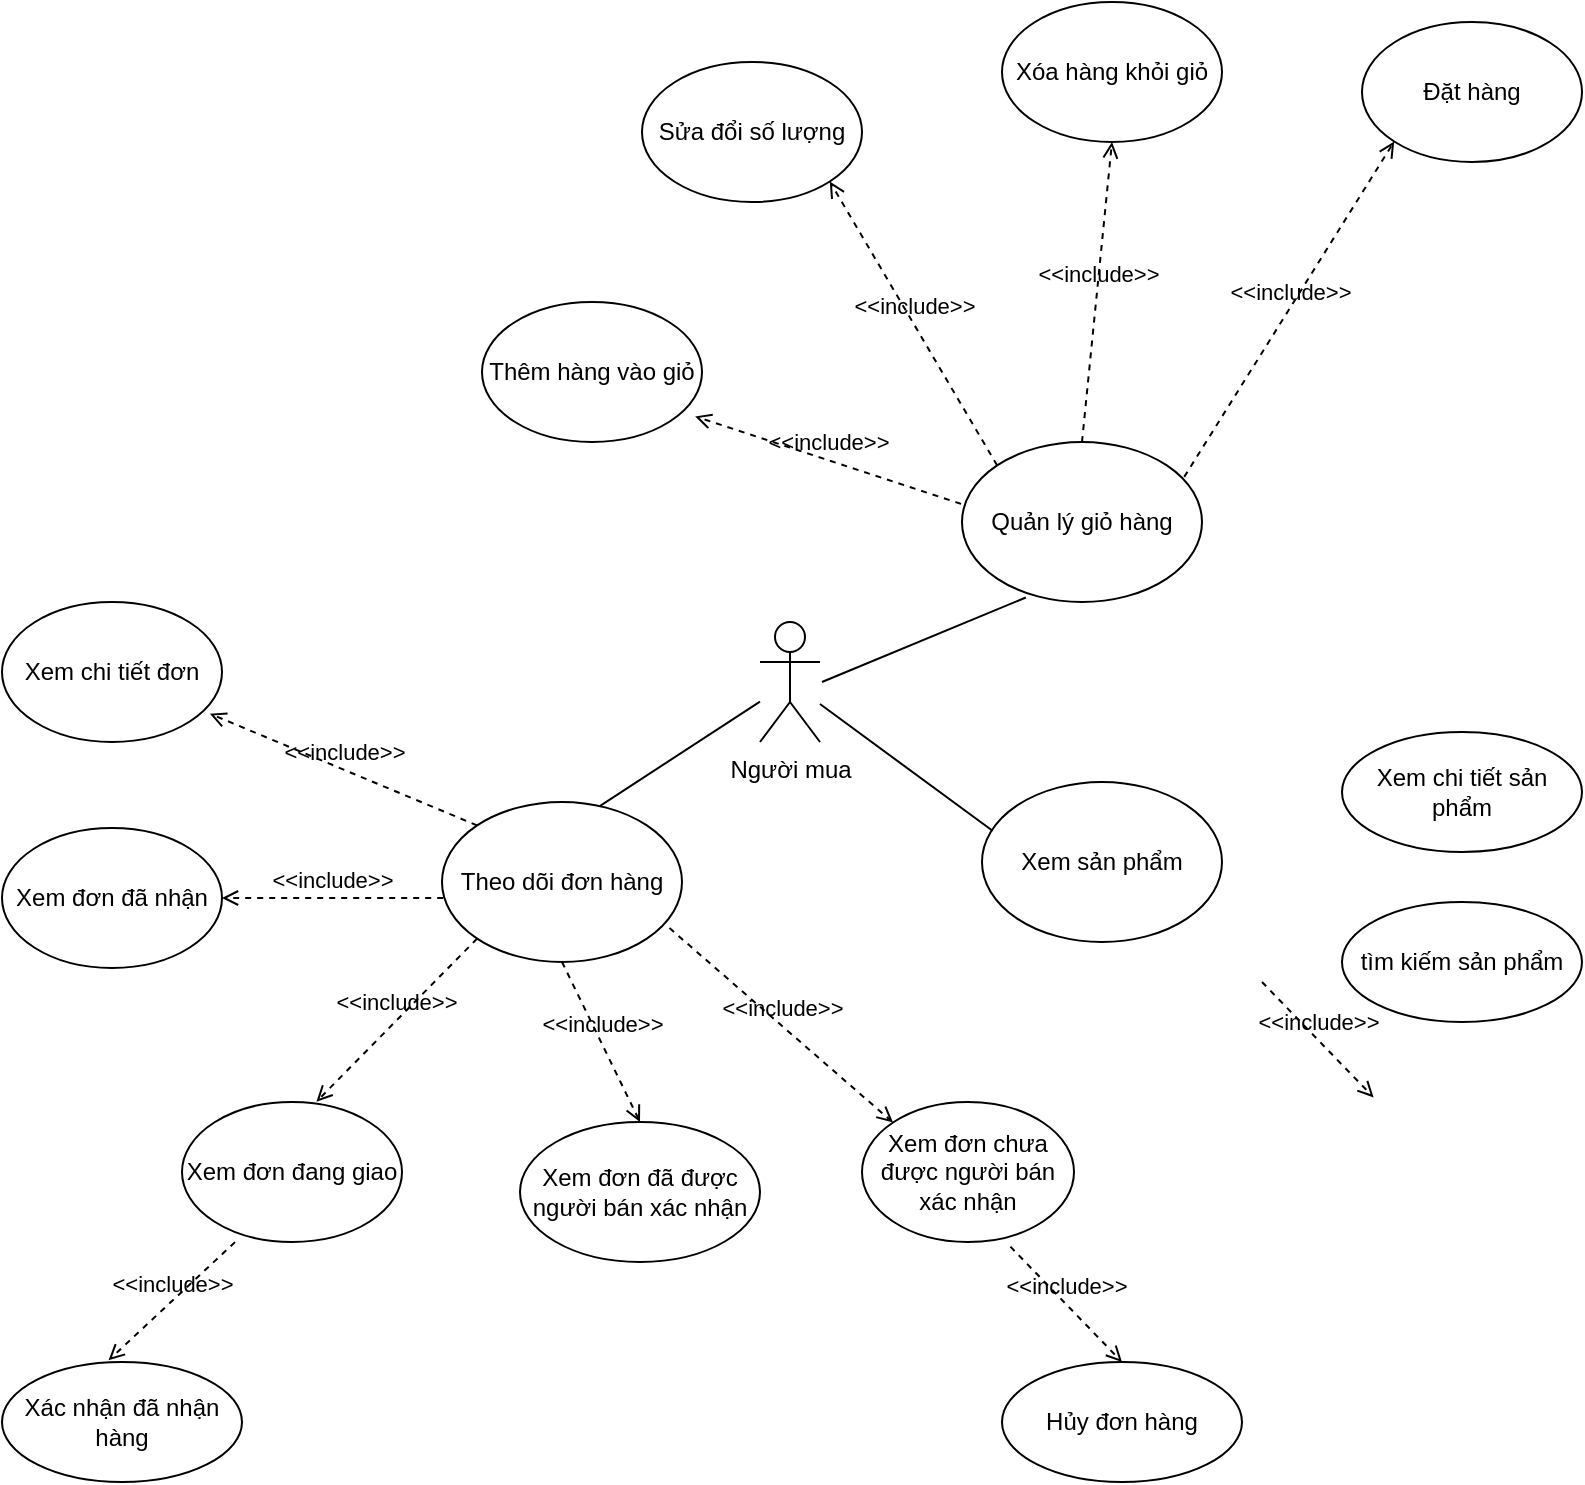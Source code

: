 <mxfile version="14.8.5" type="github">
  <diagram id="FrYZMBFhKJs-px6uir56" name="Page-1">
    <mxGraphModel dx="952" dy="456" grid="1" gridSize="10" guides="1" tooltips="1" connect="1" arrows="1" fold="1" page="1" pageScale="1" pageWidth="827" pageHeight="1169" math="0" shadow="0">
      <root>
        <mxCell id="0" />
        <mxCell id="1" parent="0" />
        <mxCell id="BEShj0HhWMdZ2RWNmr2u-1" value="Người mua" style="shape=umlActor;verticalLabelPosition=bottom;verticalAlign=top;html=1;outlineConnect=0;" vertex="1" parent="1">
          <mxGeometry x="399" y="500" width="30" height="60" as="geometry" />
        </mxCell>
        <mxCell id="BEShj0HhWMdZ2RWNmr2u-2" value="Theo dõi đơn hàng" style="ellipse;whiteSpace=wrap;html=1;" vertex="1" parent="1">
          <mxGeometry x="240" y="590" width="120" height="80" as="geometry" />
        </mxCell>
        <mxCell id="BEShj0HhWMdZ2RWNmr2u-3" value="Quản lý giỏ hàng" style="ellipse;whiteSpace=wrap;html=1;" vertex="1" parent="1">
          <mxGeometry x="500" y="410" width="120" height="80" as="geometry" />
        </mxCell>
        <mxCell id="BEShj0HhWMdZ2RWNmr2u-4" value="" style="endArrow=none;html=1;exitX=0.659;exitY=0.024;exitDx=0;exitDy=0;exitPerimeter=0;" edge="1" parent="1" source="BEShj0HhWMdZ2RWNmr2u-2" target="BEShj0HhWMdZ2RWNmr2u-1">
          <mxGeometry width="50" height="50" relative="1" as="geometry">
            <mxPoint x="390" y="640" as="sourcePoint" />
            <mxPoint x="440" y="590" as="targetPoint" />
          </mxGeometry>
        </mxCell>
        <mxCell id="BEShj0HhWMdZ2RWNmr2u-5" value="" style="endArrow=none;html=1;entryX=0.266;entryY=0.972;entryDx=0;entryDy=0;entryPerimeter=0;" edge="1" parent="1" target="BEShj0HhWMdZ2RWNmr2u-3">
          <mxGeometry width="50" height="50" relative="1" as="geometry">
            <mxPoint x="430" y="530" as="sourcePoint" />
            <mxPoint x="440" y="410" as="targetPoint" />
          </mxGeometry>
        </mxCell>
        <mxCell id="BEShj0HhWMdZ2RWNmr2u-6" value="&amp;lt;&amp;lt;include&amp;gt;&amp;gt;" style="html=1;verticalAlign=bottom;labelBackgroundColor=none;endArrow=open;endFill=0;dashed=1;exitX=0.005;exitY=0.6;exitDx=0;exitDy=0;exitPerimeter=0;entryX=1;entryY=0.5;entryDx=0;entryDy=0;" edge="1" parent="1" source="BEShj0HhWMdZ2RWNmr2u-2" target="BEShj0HhWMdZ2RWNmr2u-7">
          <mxGeometry width="160" relative="1" as="geometry">
            <mxPoint x="150" y="680" as="sourcePoint" />
            <mxPoint x="140" y="638" as="targetPoint" />
          </mxGeometry>
        </mxCell>
        <mxCell id="BEShj0HhWMdZ2RWNmr2u-7" value="Xem đơn đã nhận" style="ellipse;whiteSpace=wrap;html=1;" vertex="1" parent="1">
          <mxGeometry x="20" y="603" width="110" height="70" as="geometry" />
        </mxCell>
        <mxCell id="BEShj0HhWMdZ2RWNmr2u-8" value="Xem đơn đang giao" style="ellipse;whiteSpace=wrap;html=1;" vertex="1" parent="1">
          <mxGeometry x="110" y="740" width="110" height="70" as="geometry" />
        </mxCell>
        <mxCell id="BEShj0HhWMdZ2RWNmr2u-9" value="Xác nhận đã nhận hàng" style="ellipse;whiteSpace=wrap;html=1;" vertex="1" parent="1">
          <mxGeometry x="20" y="870" width="120" height="60" as="geometry" />
        </mxCell>
        <mxCell id="BEShj0HhWMdZ2RWNmr2u-10" value="&amp;lt;&amp;lt;include&amp;gt;&amp;gt;" style="html=1;verticalAlign=bottom;labelBackgroundColor=none;endArrow=open;endFill=0;dashed=1;exitX=0;exitY=1;exitDx=0;exitDy=0;entryX=0.611;entryY=-0.002;entryDx=0;entryDy=0;entryPerimeter=0;" edge="1" parent="1" source="BEShj0HhWMdZ2RWNmr2u-2" target="BEShj0HhWMdZ2RWNmr2u-8">
          <mxGeometry width="160" relative="1" as="geometry">
            <mxPoint x="250.6" y="648" as="sourcePoint" />
            <mxPoint x="150" y="648" as="targetPoint" />
          </mxGeometry>
        </mxCell>
        <mxCell id="BEShj0HhWMdZ2RWNmr2u-12" value="&amp;lt;&amp;lt;include&amp;gt;&amp;gt;" style="html=1;verticalAlign=bottom;labelBackgroundColor=none;endArrow=open;endFill=0;dashed=1;entryX=0.444;entryY=-0.014;entryDx=0;entryDy=0;entryPerimeter=0;exitX=0.241;exitY=1.001;exitDx=0;exitDy=0;exitPerimeter=0;" edge="1" parent="1" source="BEShj0HhWMdZ2RWNmr2u-8" target="BEShj0HhWMdZ2RWNmr2u-9">
          <mxGeometry width="160" relative="1" as="geometry">
            <mxPoint x="130" y="760" as="sourcePoint" />
            <mxPoint x="119.4" y="800" as="targetPoint" />
          </mxGeometry>
        </mxCell>
        <mxCell id="BEShj0HhWMdZ2RWNmr2u-13" value="Xem đơn đã được người bán xác nhận" style="ellipse;whiteSpace=wrap;html=1;" vertex="1" parent="1">
          <mxGeometry x="279" y="750" width="120" height="70" as="geometry" />
        </mxCell>
        <mxCell id="BEShj0HhWMdZ2RWNmr2u-14" value="&amp;lt;&amp;lt;include&amp;gt;&amp;gt;" style="html=1;verticalAlign=bottom;labelBackgroundColor=none;endArrow=open;endFill=0;dashed=1;exitX=0.5;exitY=1;exitDx=0;exitDy=0;entryX=0.5;entryY=0;entryDx=0;entryDy=0;" edge="1" parent="1" source="BEShj0HhWMdZ2RWNmr2u-2" target="BEShj0HhWMdZ2RWNmr2u-13">
          <mxGeometry width="160" relative="1" as="geometry">
            <mxPoint x="250.6" y="648" as="sourcePoint" />
            <mxPoint x="300" y="716" as="targetPoint" />
          </mxGeometry>
        </mxCell>
        <mxCell id="BEShj0HhWMdZ2RWNmr2u-15" value="Xem đơn chưa được người bán xác nhận" style="ellipse;whiteSpace=wrap;html=1;" vertex="1" parent="1">
          <mxGeometry x="450" y="740" width="106" height="70" as="geometry" />
        </mxCell>
        <mxCell id="BEShj0HhWMdZ2RWNmr2u-16" value="&amp;lt;&amp;lt;include&amp;gt;&amp;gt;" style="html=1;verticalAlign=bottom;labelBackgroundColor=none;endArrow=open;endFill=0;dashed=1;exitX=0.948;exitY=0.788;exitDx=0;exitDy=0;entryX=0;entryY=0;entryDx=0;entryDy=0;exitPerimeter=0;" edge="1" parent="1" source="BEShj0HhWMdZ2RWNmr2u-2" target="BEShj0HhWMdZ2RWNmr2u-15">
          <mxGeometry width="160" relative="1" as="geometry">
            <mxPoint x="310" y="680" as="sourcePoint" />
            <mxPoint x="349" y="750" as="targetPoint" />
          </mxGeometry>
        </mxCell>
        <mxCell id="BEShj0HhWMdZ2RWNmr2u-17" value="Hủy đơn hàng" style="ellipse;whiteSpace=wrap;html=1;" vertex="1" parent="1">
          <mxGeometry x="520" y="870" width="120" height="60" as="geometry" />
        </mxCell>
        <mxCell id="BEShj0HhWMdZ2RWNmr2u-19" value="&amp;lt;&amp;lt;include&amp;gt;&amp;gt;" style="html=1;verticalAlign=bottom;labelBackgroundColor=none;endArrow=open;endFill=0;dashed=1;exitX=0.7;exitY=1.033;exitDx=0;exitDy=0;entryX=0.5;entryY=0;entryDx=0;entryDy=0;exitPerimeter=0;" edge="1" parent="1" source="BEShj0HhWMdZ2RWNmr2u-15" target="BEShj0HhWMdZ2RWNmr2u-17">
          <mxGeometry width="160" relative="1" as="geometry">
            <mxPoint x="493.5" y="840" as="sourcePoint" />
            <mxPoint x="532.5" y="920" as="targetPoint" />
          </mxGeometry>
        </mxCell>
        <mxCell id="BEShj0HhWMdZ2RWNmr2u-20" value="Xem chi tiết đơn" style="ellipse;whiteSpace=wrap;html=1;" vertex="1" parent="1">
          <mxGeometry x="20" y="490" width="110" height="70" as="geometry" />
        </mxCell>
        <mxCell id="BEShj0HhWMdZ2RWNmr2u-21" value="&amp;lt;&amp;lt;include&amp;gt;&amp;gt;" style="html=1;verticalAlign=bottom;labelBackgroundColor=none;endArrow=open;endFill=0;dashed=1;exitX=0;exitY=0;exitDx=0;exitDy=0;entryX=0.945;entryY=0.798;entryDx=0;entryDy=0;entryPerimeter=0;" edge="1" parent="1" source="BEShj0HhWMdZ2RWNmr2u-2" target="BEShj0HhWMdZ2RWNmr2u-20">
          <mxGeometry width="160" relative="1" as="geometry">
            <mxPoint x="250.6" y="648" as="sourcePoint" />
            <mxPoint x="145" y="650" as="targetPoint" />
          </mxGeometry>
        </mxCell>
        <mxCell id="BEShj0HhWMdZ2RWNmr2u-22" value="Thêm hàng vào giỏ" style="ellipse;whiteSpace=wrap;html=1;" vertex="1" parent="1">
          <mxGeometry x="260" y="340" width="110" height="70" as="geometry" />
        </mxCell>
        <mxCell id="BEShj0HhWMdZ2RWNmr2u-24" value="&amp;lt;&amp;lt;include&amp;gt;&amp;gt;" style="html=1;verticalAlign=bottom;labelBackgroundColor=none;endArrow=open;endFill=0;dashed=1;exitX=-0.004;exitY=0.387;exitDx=0;exitDy=0;exitPerimeter=0;entryX=0.969;entryY=0.817;entryDx=0;entryDy=0;entryPerimeter=0;" edge="1" parent="1" source="BEShj0HhWMdZ2RWNmr2u-3" target="BEShj0HhWMdZ2RWNmr2u-22">
          <mxGeometry width="160" relative="1" as="geometry">
            <mxPoint x="480" y="390" as="sourcePoint" />
            <mxPoint x="374.4" y="392" as="targetPoint" />
          </mxGeometry>
        </mxCell>
        <mxCell id="BEShj0HhWMdZ2RWNmr2u-25" value="Sửa đổi số lượng" style="ellipse;whiteSpace=wrap;html=1;" vertex="1" parent="1">
          <mxGeometry x="340" y="220" width="110" height="70" as="geometry" />
        </mxCell>
        <mxCell id="BEShj0HhWMdZ2RWNmr2u-26" value="Xóa hàng khỏi giỏ" style="ellipse;whiteSpace=wrap;html=1;" vertex="1" parent="1">
          <mxGeometry x="520" y="190" width="110" height="70" as="geometry" />
        </mxCell>
        <mxCell id="BEShj0HhWMdZ2RWNmr2u-28" value="Đặt hàng" style="ellipse;whiteSpace=wrap;html=1;" vertex="1" parent="1">
          <mxGeometry x="700" y="200" width="110" height="70" as="geometry" />
        </mxCell>
        <mxCell id="BEShj0HhWMdZ2RWNmr2u-29" value="&amp;lt;&amp;lt;include&amp;gt;&amp;gt;" style="html=1;verticalAlign=bottom;labelBackgroundColor=none;endArrow=open;endFill=0;dashed=1;exitX=0;exitY=0;exitDx=0;exitDy=0;entryX=1;entryY=1;entryDx=0;entryDy=0;" edge="1" parent="1" source="BEShj0HhWMdZ2RWNmr2u-3" target="BEShj0HhWMdZ2RWNmr2u-25">
          <mxGeometry width="160" relative="1" as="geometry">
            <mxPoint x="509.52" y="450.96" as="sourcePoint" />
            <mxPoint x="376.59" y="407.19" as="targetPoint" />
          </mxGeometry>
        </mxCell>
        <mxCell id="BEShj0HhWMdZ2RWNmr2u-30" value="&amp;lt;&amp;lt;include&amp;gt;&amp;gt;" style="html=1;verticalAlign=bottom;labelBackgroundColor=none;endArrow=open;endFill=0;dashed=1;exitX=0.5;exitY=0;exitDx=0;exitDy=0;entryX=0.5;entryY=1;entryDx=0;entryDy=0;" edge="1" parent="1" source="BEShj0HhWMdZ2RWNmr2u-3" target="BEShj0HhWMdZ2RWNmr2u-26">
          <mxGeometry width="160" relative="1" as="geometry">
            <mxPoint x="527.574" y="431.716" as="sourcePoint" />
            <mxPoint x="407.891" y="309.749" as="targetPoint" />
          </mxGeometry>
        </mxCell>
        <mxCell id="BEShj0HhWMdZ2RWNmr2u-32" value="&amp;lt;&amp;lt;include&amp;gt;&amp;gt;" style="html=1;verticalAlign=bottom;labelBackgroundColor=none;endArrow=open;endFill=0;dashed=1;exitX=0.926;exitY=0.218;exitDx=0;exitDy=0;entryX=0;entryY=1;entryDx=0;entryDy=0;exitPerimeter=0;" edge="1" parent="1" source="BEShj0HhWMdZ2RWNmr2u-3" target="BEShj0HhWMdZ2RWNmr2u-28">
          <mxGeometry width="160" relative="1" as="geometry">
            <mxPoint x="586.44" y="419.28" as="sourcePoint" />
            <mxPoint x="656.109" y="299.749" as="targetPoint" />
          </mxGeometry>
        </mxCell>
        <mxCell id="BEShj0HhWMdZ2RWNmr2u-33" value="Xem sản phẩm" style="ellipse;whiteSpace=wrap;html=1;" vertex="1" parent="1">
          <mxGeometry x="510" y="580" width="120" height="80" as="geometry" />
        </mxCell>
        <mxCell id="BEShj0HhWMdZ2RWNmr2u-34" value="" style="endArrow=none;html=1;entryX=0.044;entryY=0.305;entryDx=0;entryDy=0;entryPerimeter=0;" edge="1" parent="1" source="BEShj0HhWMdZ2RWNmr2u-1" target="BEShj0HhWMdZ2RWNmr2u-33">
          <mxGeometry width="50" height="50" relative="1" as="geometry">
            <mxPoint x="450" y="540" as="sourcePoint" />
            <mxPoint x="541.92" y="497.76" as="targetPoint" />
          </mxGeometry>
        </mxCell>
        <mxCell id="BEShj0HhWMdZ2RWNmr2u-35" value="Xem chi tiết sản phẩm" style="ellipse;whiteSpace=wrap;html=1;" vertex="1" parent="1">
          <mxGeometry x="690" y="555" width="120" height="60" as="geometry" />
        </mxCell>
        <mxCell id="BEShj0HhWMdZ2RWNmr2u-36" value="tìm kiếm sản phẩm" style="ellipse;whiteSpace=wrap;html=1;" vertex="1" parent="1">
          <mxGeometry x="690" y="640" width="120" height="60" as="geometry" />
        </mxCell>
        <mxCell id="BEShj0HhWMdZ2RWNmr2u-38" value="&amp;lt;&amp;lt;include&amp;gt;&amp;gt;" style="html=1;verticalAlign=bottom;labelBackgroundColor=none;endArrow=open;endFill=0;dashed=1;exitX=0.7;exitY=1.033;exitDx=0;exitDy=0;entryX=0.5;entryY=0;entryDx=0;entryDy=0;exitPerimeter=0;" edge="1" parent="1">
          <mxGeometry width="160" relative="1" as="geometry">
            <mxPoint x="650" y="680" as="sourcePoint" />
            <mxPoint x="705.8" y="737.69" as="targetPoint" />
          </mxGeometry>
        </mxCell>
      </root>
    </mxGraphModel>
  </diagram>
</mxfile>
